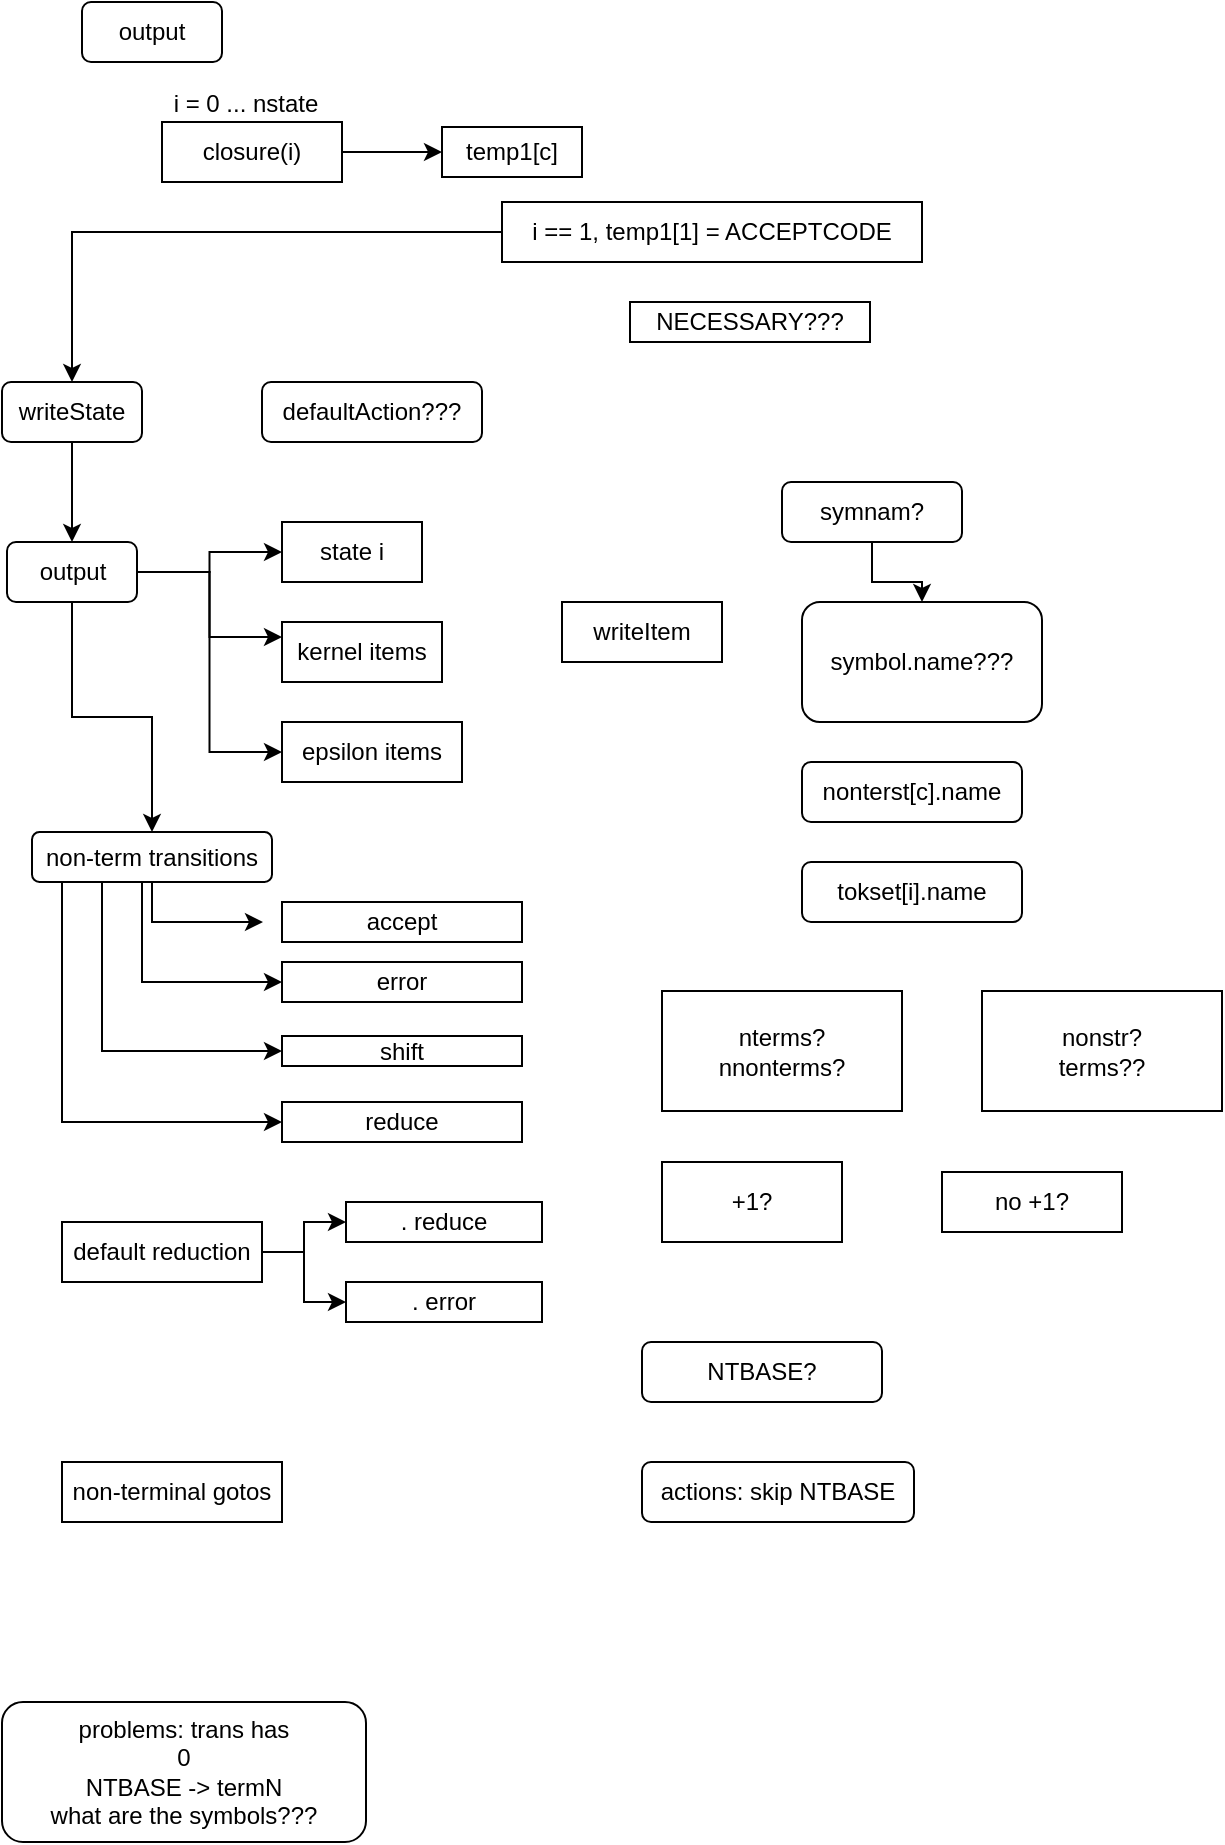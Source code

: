 <mxfile version="24.2.0" type="device">
  <diagram name="Trang-1" id="6PLWgO5ogu9QanWcZd7z">
    <mxGraphModel dx="830" dy="463" grid="1" gridSize="10" guides="1" tooltips="1" connect="1" arrows="1" fold="1" page="1" pageScale="1" pageWidth="827" pageHeight="1169" math="0" shadow="0">
      <root>
        <mxCell id="0" />
        <mxCell id="1" parent="0" />
        <mxCell id="SqxTePw79uM0_Lg0WAq5-1" value="output" style="rounded=1;whiteSpace=wrap;html=1;" vertex="1" parent="1">
          <mxGeometry x="80" y="50" width="70" height="30" as="geometry" />
        </mxCell>
        <mxCell id="SqxTePw79uM0_Lg0WAq5-6" style="edgeStyle=orthogonalEdgeStyle;rounded=0;orthogonalLoop=1;jettySize=auto;html=1;" edge="1" parent="1" source="SqxTePw79uM0_Lg0WAq5-2" target="SqxTePw79uM0_Lg0WAq5-5">
          <mxGeometry relative="1" as="geometry" />
        </mxCell>
        <mxCell id="SqxTePw79uM0_Lg0WAq5-2" value="closure(i)" style="rounded=0;whiteSpace=wrap;html=1;" vertex="1" parent="1">
          <mxGeometry x="120" y="110" width="90" height="30" as="geometry" />
        </mxCell>
        <mxCell id="SqxTePw79uM0_Lg0WAq5-3" value="i = 0 ... nstate" style="text;html=1;align=center;verticalAlign=middle;whiteSpace=wrap;rounded=0;" vertex="1" parent="1">
          <mxGeometry x="112" y="86" width="100" height="30" as="geometry" />
        </mxCell>
        <mxCell id="SqxTePw79uM0_Lg0WAq5-5" value="temp1[c]" style="rounded=0;whiteSpace=wrap;html=1;" vertex="1" parent="1">
          <mxGeometry x="260" y="112.5" width="70" height="25" as="geometry" />
        </mxCell>
        <mxCell id="SqxTePw79uM0_Lg0WAq5-11" style="edgeStyle=orthogonalEdgeStyle;rounded=0;orthogonalLoop=1;jettySize=auto;html=1;entryX=0.5;entryY=0;entryDx=0;entryDy=0;" edge="1" parent="1" source="SqxTePw79uM0_Lg0WAq5-7" target="SqxTePw79uM0_Lg0WAq5-10">
          <mxGeometry relative="1" as="geometry" />
        </mxCell>
        <mxCell id="SqxTePw79uM0_Lg0WAq5-7" value="i == 1, temp1[1] = ACCEPTCODE" style="rounded=0;whiteSpace=wrap;html=1;" vertex="1" parent="1">
          <mxGeometry x="290" y="150" width="210" height="30" as="geometry" />
        </mxCell>
        <mxCell id="SqxTePw79uM0_Lg0WAq5-9" value="NECESSARY???" style="rounded=0;whiteSpace=wrap;html=1;" vertex="1" parent="1">
          <mxGeometry x="354" y="200" width="120" height="20" as="geometry" />
        </mxCell>
        <mxCell id="SqxTePw79uM0_Lg0WAq5-15" style="edgeStyle=orthogonalEdgeStyle;rounded=0;orthogonalLoop=1;jettySize=auto;html=1;" edge="1" parent="1" source="SqxTePw79uM0_Lg0WAq5-10" target="SqxTePw79uM0_Lg0WAq5-14">
          <mxGeometry relative="1" as="geometry" />
        </mxCell>
        <mxCell id="SqxTePw79uM0_Lg0WAq5-10" value="writeState" style="rounded=1;whiteSpace=wrap;html=1;" vertex="1" parent="1">
          <mxGeometry x="40" y="240" width="70" height="30" as="geometry" />
        </mxCell>
        <mxCell id="SqxTePw79uM0_Lg0WAq5-12" value="defaultAction???" style="rounded=1;whiteSpace=wrap;html=1;" vertex="1" parent="1">
          <mxGeometry x="170" y="240" width="110" height="30" as="geometry" />
        </mxCell>
        <mxCell id="SqxTePw79uM0_Lg0WAq5-13" value="state i" style="rounded=0;whiteSpace=wrap;html=1;" vertex="1" parent="1">
          <mxGeometry x="180" y="310" width="70" height="30" as="geometry" />
        </mxCell>
        <mxCell id="SqxTePw79uM0_Lg0WAq5-16" style="edgeStyle=orthogonalEdgeStyle;rounded=0;orthogonalLoop=1;jettySize=auto;html=1;entryX=0;entryY=0.5;entryDx=0;entryDy=0;" edge="1" parent="1" source="SqxTePw79uM0_Lg0WAq5-14" target="SqxTePw79uM0_Lg0WAq5-13">
          <mxGeometry relative="1" as="geometry" />
        </mxCell>
        <mxCell id="SqxTePw79uM0_Lg0WAq5-18" style="edgeStyle=orthogonalEdgeStyle;rounded=0;orthogonalLoop=1;jettySize=auto;html=1;entryX=0;entryY=0.25;entryDx=0;entryDy=0;" edge="1" parent="1" source="SqxTePw79uM0_Lg0WAq5-14" target="SqxTePw79uM0_Lg0WAq5-17">
          <mxGeometry relative="1" as="geometry" />
        </mxCell>
        <mxCell id="SqxTePw79uM0_Lg0WAq5-21" style="edgeStyle=orthogonalEdgeStyle;rounded=0;orthogonalLoop=1;jettySize=auto;html=1;entryX=0;entryY=0.5;entryDx=0;entryDy=0;" edge="1" parent="1" source="SqxTePw79uM0_Lg0WAq5-14" target="SqxTePw79uM0_Lg0WAq5-19">
          <mxGeometry relative="1" as="geometry" />
        </mxCell>
        <mxCell id="SqxTePw79uM0_Lg0WAq5-28" style="edgeStyle=orthogonalEdgeStyle;rounded=0;orthogonalLoop=1;jettySize=auto;html=1;" edge="1" parent="1" source="SqxTePw79uM0_Lg0WAq5-14" target="SqxTePw79uM0_Lg0WAq5-27">
          <mxGeometry relative="1" as="geometry" />
        </mxCell>
        <mxCell id="SqxTePw79uM0_Lg0WAq5-14" value="output" style="rounded=1;whiteSpace=wrap;html=1;" vertex="1" parent="1">
          <mxGeometry x="42.5" y="320" width="65" height="30" as="geometry" />
        </mxCell>
        <mxCell id="SqxTePw79uM0_Lg0WAq5-17" value="kernel items" style="rounded=0;whiteSpace=wrap;html=1;" vertex="1" parent="1">
          <mxGeometry x="180" y="360" width="80" height="30" as="geometry" />
        </mxCell>
        <mxCell id="SqxTePw79uM0_Lg0WAq5-19" value="epsilon items" style="rounded=0;whiteSpace=wrap;html=1;" vertex="1" parent="1">
          <mxGeometry x="180" y="410" width="90" height="30" as="geometry" />
        </mxCell>
        <mxCell id="SqxTePw79uM0_Lg0WAq5-20" value="writeItem" style="rounded=0;whiteSpace=wrap;html=1;" vertex="1" parent="1">
          <mxGeometry x="320" y="350" width="80" height="30" as="geometry" />
        </mxCell>
        <mxCell id="SqxTePw79uM0_Lg0WAq5-24" value="" style="edgeStyle=orthogonalEdgeStyle;rounded=0;orthogonalLoop=1;jettySize=auto;html=1;" edge="1" parent="1" source="SqxTePw79uM0_Lg0WAq5-22" target="SqxTePw79uM0_Lg0WAq5-23">
          <mxGeometry relative="1" as="geometry" />
        </mxCell>
        <mxCell id="SqxTePw79uM0_Lg0WAq5-22" value="symnam?" style="rounded=1;whiteSpace=wrap;html=1;" vertex="1" parent="1">
          <mxGeometry x="430" y="290" width="90" height="30" as="geometry" />
        </mxCell>
        <mxCell id="SqxTePw79uM0_Lg0WAq5-23" value="symbol.name???" style="rounded=1;whiteSpace=wrap;html=1;" vertex="1" parent="1">
          <mxGeometry x="440" y="350" width="120" height="60" as="geometry" />
        </mxCell>
        <mxCell id="SqxTePw79uM0_Lg0WAq5-25" value="nonterst[c].name" style="rounded=1;whiteSpace=wrap;html=1;" vertex="1" parent="1">
          <mxGeometry x="440" y="430" width="110" height="30" as="geometry" />
        </mxCell>
        <mxCell id="SqxTePw79uM0_Lg0WAq5-26" value="tokset[i].name" style="rounded=1;whiteSpace=wrap;html=1;" vertex="1" parent="1">
          <mxGeometry x="440" y="480" width="110" height="30" as="geometry" />
        </mxCell>
        <mxCell id="SqxTePw79uM0_Lg0WAq5-33" style="edgeStyle=orthogonalEdgeStyle;rounded=0;orthogonalLoop=1;jettySize=auto;html=1;" edge="1" parent="1" source="SqxTePw79uM0_Lg0WAq5-27">
          <mxGeometry relative="1" as="geometry">
            <mxPoint x="170" y="510.0" as="targetPoint" />
          </mxGeometry>
        </mxCell>
        <mxCell id="SqxTePw79uM0_Lg0WAq5-34" style="edgeStyle=orthogonalEdgeStyle;rounded=0;orthogonalLoop=1;jettySize=auto;html=1;entryX=0;entryY=0.5;entryDx=0;entryDy=0;" edge="1" parent="1" source="SqxTePw79uM0_Lg0WAq5-27" target="SqxTePw79uM0_Lg0WAq5-30">
          <mxGeometry relative="1" as="geometry">
            <Array as="points">
              <mxPoint x="110" y="540" />
            </Array>
          </mxGeometry>
        </mxCell>
        <mxCell id="SqxTePw79uM0_Lg0WAq5-35" style="edgeStyle=orthogonalEdgeStyle;rounded=0;orthogonalLoop=1;jettySize=auto;html=1;entryX=0;entryY=0.5;entryDx=0;entryDy=0;" edge="1" parent="1" source="SqxTePw79uM0_Lg0WAq5-27" target="SqxTePw79uM0_Lg0WAq5-31">
          <mxGeometry relative="1" as="geometry">
            <Array as="points">
              <mxPoint x="90" y="575" />
            </Array>
          </mxGeometry>
        </mxCell>
        <mxCell id="SqxTePw79uM0_Lg0WAq5-36" style="edgeStyle=orthogonalEdgeStyle;rounded=0;orthogonalLoop=1;jettySize=auto;html=1;entryX=0;entryY=0.5;entryDx=0;entryDy=0;" edge="1" parent="1" source="SqxTePw79uM0_Lg0WAq5-27" target="SqxTePw79uM0_Lg0WAq5-32">
          <mxGeometry relative="1" as="geometry">
            <Array as="points">
              <mxPoint x="70" y="610" />
            </Array>
          </mxGeometry>
        </mxCell>
        <mxCell id="SqxTePw79uM0_Lg0WAq5-27" value="non-term transitions" style="rounded=1;whiteSpace=wrap;html=1;" vertex="1" parent="1">
          <mxGeometry x="55" y="465" width="120" height="25" as="geometry" />
        </mxCell>
        <mxCell id="SqxTePw79uM0_Lg0WAq5-29" value="accept" style="rounded=0;whiteSpace=wrap;html=1;" vertex="1" parent="1">
          <mxGeometry x="180" y="500" width="120" height="20" as="geometry" />
        </mxCell>
        <mxCell id="SqxTePw79uM0_Lg0WAq5-30" value="error" style="rounded=0;whiteSpace=wrap;html=1;" vertex="1" parent="1">
          <mxGeometry x="180" y="530" width="120" height="20" as="geometry" />
        </mxCell>
        <mxCell id="SqxTePw79uM0_Lg0WAq5-31" value="shift" style="rounded=0;whiteSpace=wrap;html=1;" vertex="1" parent="1">
          <mxGeometry x="180" y="567" width="120" height="15" as="geometry" />
        </mxCell>
        <mxCell id="SqxTePw79uM0_Lg0WAq5-32" value="reduce" style="rounded=0;whiteSpace=wrap;html=1;" vertex="1" parent="1">
          <mxGeometry x="180" y="600" width="120" height="20" as="geometry" />
        </mxCell>
        <mxCell id="SqxTePw79uM0_Lg0WAq5-40" style="edgeStyle=orthogonalEdgeStyle;rounded=0;orthogonalLoop=1;jettySize=auto;html=1;entryX=0;entryY=0.5;entryDx=0;entryDy=0;" edge="1" parent="1" source="SqxTePw79uM0_Lg0WAq5-37" target="SqxTePw79uM0_Lg0WAq5-38">
          <mxGeometry relative="1" as="geometry" />
        </mxCell>
        <mxCell id="SqxTePw79uM0_Lg0WAq5-41" style="edgeStyle=orthogonalEdgeStyle;rounded=0;orthogonalLoop=1;jettySize=auto;html=1;" edge="1" parent="1" source="SqxTePw79uM0_Lg0WAq5-37" target="SqxTePw79uM0_Lg0WAq5-39">
          <mxGeometry relative="1" as="geometry" />
        </mxCell>
        <mxCell id="SqxTePw79uM0_Lg0WAq5-37" value="default reduction" style="rounded=0;whiteSpace=wrap;html=1;" vertex="1" parent="1">
          <mxGeometry x="70" y="660" width="100" height="30" as="geometry" />
        </mxCell>
        <mxCell id="SqxTePw79uM0_Lg0WAq5-38" value=". reduce" style="rounded=0;whiteSpace=wrap;html=1;" vertex="1" parent="1">
          <mxGeometry x="212" y="650" width="98" height="20" as="geometry" />
        </mxCell>
        <mxCell id="SqxTePw79uM0_Lg0WAq5-39" value=". error" style="rounded=0;whiteSpace=wrap;html=1;" vertex="1" parent="1">
          <mxGeometry x="212" y="690" width="98" height="20" as="geometry" />
        </mxCell>
        <mxCell id="SqxTePw79uM0_Lg0WAq5-42" value="non-terminal gotos" style="rounded=0;whiteSpace=wrap;html=1;" vertex="1" parent="1">
          <mxGeometry x="70" y="780" width="110" height="30" as="geometry" />
        </mxCell>
        <mxCell id="SqxTePw79uM0_Lg0WAq5-43" value="nterms?&lt;div&gt;nnonterms?&lt;/div&gt;" style="rounded=0;whiteSpace=wrap;html=1;" vertex="1" parent="1">
          <mxGeometry x="370" y="544.5" width="120" height="60" as="geometry" />
        </mxCell>
        <mxCell id="SqxTePw79uM0_Lg0WAq5-44" value="nonstr?&lt;div&gt;terms??&lt;/div&gt;" style="rounded=0;whiteSpace=wrap;html=1;" vertex="1" parent="1">
          <mxGeometry x="530" y="544.5" width="120" height="60" as="geometry" />
        </mxCell>
        <mxCell id="SqxTePw79uM0_Lg0WAq5-45" value="+1?" style="rounded=0;whiteSpace=wrap;html=1;" vertex="1" parent="1">
          <mxGeometry x="370" y="630" width="90" height="40" as="geometry" />
        </mxCell>
        <mxCell id="SqxTePw79uM0_Lg0WAq5-46" value="no +1?" style="rounded=0;whiteSpace=wrap;html=1;" vertex="1" parent="1">
          <mxGeometry x="510" y="635" width="90" height="30" as="geometry" />
        </mxCell>
        <mxCell id="SqxTePw79uM0_Lg0WAq5-47" value="NTBASE?" style="rounded=1;whiteSpace=wrap;html=1;" vertex="1" parent="1">
          <mxGeometry x="360" y="720" width="120" height="30" as="geometry" />
        </mxCell>
        <mxCell id="SqxTePw79uM0_Lg0WAq5-48" value="actions: skip NTBASE" style="rounded=1;whiteSpace=wrap;html=1;" vertex="1" parent="1">
          <mxGeometry x="360" y="780" width="136" height="30" as="geometry" />
        </mxCell>
        <mxCell id="SqxTePw79uM0_Lg0WAq5-49" value="problems: trans has&lt;div&gt;0&lt;/div&gt;&lt;div&gt;NTBASE -&amp;gt; termN&lt;/div&gt;&lt;div&gt;what are the symbols???&lt;/div&gt;" style="rounded=1;whiteSpace=wrap;html=1;" vertex="1" parent="1">
          <mxGeometry x="40" y="900" width="182" height="70" as="geometry" />
        </mxCell>
      </root>
    </mxGraphModel>
  </diagram>
</mxfile>
